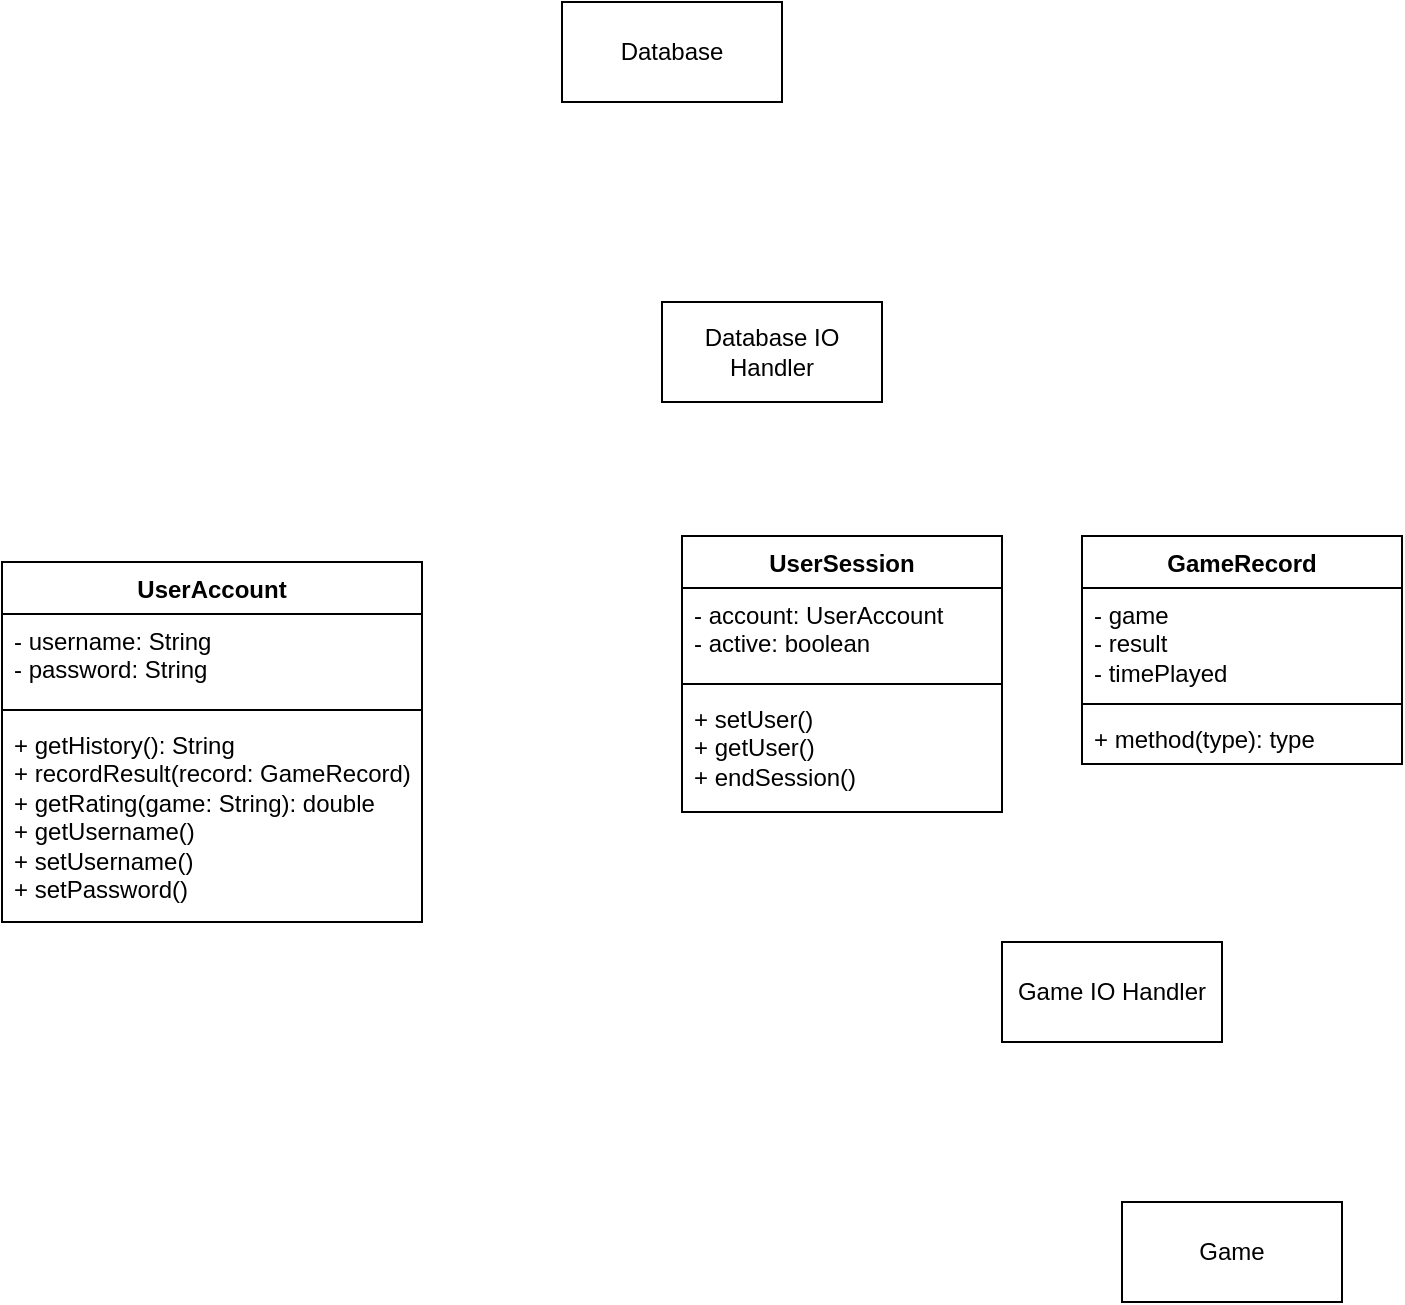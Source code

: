 <mxfile version="26.0.16">
  <diagram name="Page-1" id="r1mSCeUNa71xJj8RtsGt">
    <mxGraphModel dx="1434" dy="10786" grid="1" gridSize="10" guides="1" tooltips="1" connect="1" arrows="1" fold="1" page="1" pageScale="1" pageWidth="10000" pageHeight="10000" math="0" shadow="0">
      <root>
        <mxCell id="0" />
        <mxCell id="1" parent="0" />
        <mxCell id="RsaLFU6DeN-my90bISCz-1" value="UserAccount" style="swimlane;fontStyle=1;align=center;verticalAlign=top;childLayout=stackLayout;horizontal=1;startSize=26;horizontalStack=0;resizeParent=1;resizeParentMax=0;resizeLast=0;collapsible=1;marginBottom=0;whiteSpace=wrap;html=1;" parent="1" vertex="1">
          <mxGeometry x="260" y="200" width="210" height="180" as="geometry">
            <mxRectangle x="400" y="187" width="110" height="30" as="alternateBounds" />
          </mxGeometry>
        </mxCell>
        <mxCell id="RsaLFU6DeN-my90bISCz-2" value="- username: String&lt;div&gt;- password: String&lt;/div&gt;&lt;div&gt;&lt;br&gt;&lt;/div&gt;" style="text;strokeColor=none;fillColor=none;align=left;verticalAlign=top;spacingLeft=4;spacingRight=4;overflow=hidden;rotatable=0;points=[[0,0.5],[1,0.5]];portConstraint=eastwest;whiteSpace=wrap;html=1;" parent="RsaLFU6DeN-my90bISCz-1" vertex="1">
          <mxGeometry y="26" width="210" height="44" as="geometry" />
        </mxCell>
        <mxCell id="RsaLFU6DeN-my90bISCz-3" value="" style="line;strokeWidth=1;fillColor=none;align=left;verticalAlign=middle;spacingTop=-1;spacingLeft=3;spacingRight=3;rotatable=0;labelPosition=right;points=[];portConstraint=eastwest;strokeColor=inherit;" parent="RsaLFU6DeN-my90bISCz-1" vertex="1">
          <mxGeometry y="70" width="210" height="8" as="geometry" />
        </mxCell>
        <mxCell id="RsaLFU6DeN-my90bISCz-4" value="+ getHistory(): String&lt;div&gt;+ recordResult(record: GameRecord)&lt;/div&gt;&lt;div&gt;+ getRating(game: String): double&lt;/div&gt;&lt;div&gt;+ getUsername()&lt;/div&gt;&lt;div&gt;+ setUsername()&lt;/div&gt;&lt;div&gt;+ setPassword()&lt;/div&gt;" style="text;strokeColor=none;fillColor=none;align=left;verticalAlign=top;spacingLeft=4;spacingRight=4;overflow=hidden;rotatable=0;points=[[0,0.5],[1,0.5]];portConstraint=eastwest;whiteSpace=wrap;html=1;" parent="RsaLFU6DeN-my90bISCz-1" vertex="1">
          <mxGeometry y="78" width="210" height="102" as="geometry" />
        </mxCell>
        <mxCell id="ltI1NpTEDJ7RzG2uVxWX-3" value="Database" style="html=1;whiteSpace=wrap;" parent="1" vertex="1">
          <mxGeometry x="540" y="-80" width="110" height="50" as="geometry" />
        </mxCell>
        <mxCell id="ltI1NpTEDJ7RzG2uVxWX-4" value="Game" style="html=1;whiteSpace=wrap;" parent="1" vertex="1">
          <mxGeometry x="820" y="520" width="110" height="50" as="geometry" />
        </mxCell>
        <mxCell id="ltI1NpTEDJ7RzG2uVxWX-21" value="UserSession" style="swimlane;fontStyle=1;align=center;verticalAlign=top;childLayout=stackLayout;horizontal=1;startSize=26;horizontalStack=0;resizeParent=1;resizeParentMax=0;resizeLast=0;collapsible=1;marginBottom=0;whiteSpace=wrap;html=1;" parent="1" vertex="1">
          <mxGeometry x="600" y="187" width="160" height="138" as="geometry" />
        </mxCell>
        <mxCell id="ltI1NpTEDJ7RzG2uVxWX-22" value="- account: UserAccount&lt;div&gt;&lt;div&gt;- active: boolean&lt;/div&gt;&lt;/div&gt;" style="text;strokeColor=none;fillColor=none;align=left;verticalAlign=top;spacingLeft=4;spacingRight=4;overflow=hidden;rotatable=0;points=[[0,0.5],[1,0.5]];portConstraint=eastwest;whiteSpace=wrap;html=1;" parent="ltI1NpTEDJ7RzG2uVxWX-21" vertex="1">
          <mxGeometry y="26" width="160" height="44" as="geometry" />
        </mxCell>
        <mxCell id="ltI1NpTEDJ7RzG2uVxWX-23" value="" style="line;strokeWidth=1;fillColor=none;align=left;verticalAlign=middle;spacingTop=-1;spacingLeft=3;spacingRight=3;rotatable=0;labelPosition=right;points=[];portConstraint=eastwest;strokeColor=inherit;" parent="ltI1NpTEDJ7RzG2uVxWX-21" vertex="1">
          <mxGeometry y="70" width="160" height="8" as="geometry" />
        </mxCell>
        <mxCell id="ltI1NpTEDJ7RzG2uVxWX-24" value="+ setUser()&lt;div&gt;+ getUser()&lt;/div&gt;&lt;div&gt;+ endSession()&lt;/div&gt;" style="text;strokeColor=none;fillColor=none;align=left;verticalAlign=top;spacingLeft=4;spacingRight=4;overflow=hidden;rotatable=0;points=[[0,0.5],[1,0.5]];portConstraint=eastwest;whiteSpace=wrap;html=1;" parent="ltI1NpTEDJ7RzG2uVxWX-21" vertex="1">
          <mxGeometry y="78" width="160" height="60" as="geometry" />
        </mxCell>
        <mxCell id="3_GditqbmwwXlZqSEWP--4" value="GameRecord" style="swimlane;fontStyle=1;align=center;verticalAlign=top;childLayout=stackLayout;horizontal=1;startSize=26;horizontalStack=0;resizeParent=1;resizeParentMax=0;resizeLast=0;collapsible=1;marginBottom=0;whiteSpace=wrap;html=1;" parent="1" vertex="1">
          <mxGeometry x="800" y="187" width="160" height="114" as="geometry" />
        </mxCell>
        <mxCell id="3_GditqbmwwXlZqSEWP--5" value="- game&lt;div&gt;- result&lt;/div&gt;&lt;div&gt;- timePlayed&lt;/div&gt;" style="text;strokeColor=none;fillColor=none;align=left;verticalAlign=top;spacingLeft=4;spacingRight=4;overflow=hidden;rotatable=0;points=[[0,0.5],[1,0.5]];portConstraint=eastwest;whiteSpace=wrap;html=1;" parent="3_GditqbmwwXlZqSEWP--4" vertex="1">
          <mxGeometry y="26" width="160" height="54" as="geometry" />
        </mxCell>
        <mxCell id="3_GditqbmwwXlZqSEWP--6" value="" style="line;strokeWidth=1;fillColor=none;align=left;verticalAlign=middle;spacingTop=-1;spacingLeft=3;spacingRight=3;rotatable=0;labelPosition=right;points=[];portConstraint=eastwest;strokeColor=inherit;" parent="3_GditqbmwwXlZqSEWP--4" vertex="1">
          <mxGeometry y="80" width="160" height="8" as="geometry" />
        </mxCell>
        <mxCell id="3_GditqbmwwXlZqSEWP--7" value="+ method(type): type" style="text;strokeColor=none;fillColor=none;align=left;verticalAlign=top;spacingLeft=4;spacingRight=4;overflow=hidden;rotatable=0;points=[[0,0.5],[1,0.5]];portConstraint=eastwest;whiteSpace=wrap;html=1;" parent="3_GditqbmwwXlZqSEWP--4" vertex="1">
          <mxGeometry y="88" width="160" height="26" as="geometry" />
        </mxCell>
        <mxCell id="3_GditqbmwwXlZqSEWP--13" value="Database IO Handler" style="html=1;whiteSpace=wrap;" parent="1" vertex="1">
          <mxGeometry x="590" y="70" width="110" height="50" as="geometry" />
        </mxCell>
        <mxCell id="3_GditqbmwwXlZqSEWP--14" value="Game IO Handler" style="html=1;whiteSpace=wrap;" parent="1" vertex="1">
          <mxGeometry x="760" y="390" width="110" height="50" as="geometry" />
        </mxCell>
      </root>
    </mxGraphModel>
  </diagram>
</mxfile>
